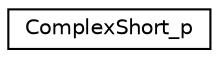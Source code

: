 digraph "Graphical Class Hierarchy"
{
 // INTERACTIVE_SVG=YES
  edge [fontname="Helvetica",fontsize="10",labelfontname="Helvetica",labelfontsize="10"];
  node [fontname="Helvetica",fontsize="10",shape=record];
  rankdir="LR";
  Node1 [label="ComplexShort_p",height=0.2,width=0.4,color="black", fillcolor="white", style="filled",URL="$class_standard_interfaces__i_1_1_complex_short__p.html"];
}
